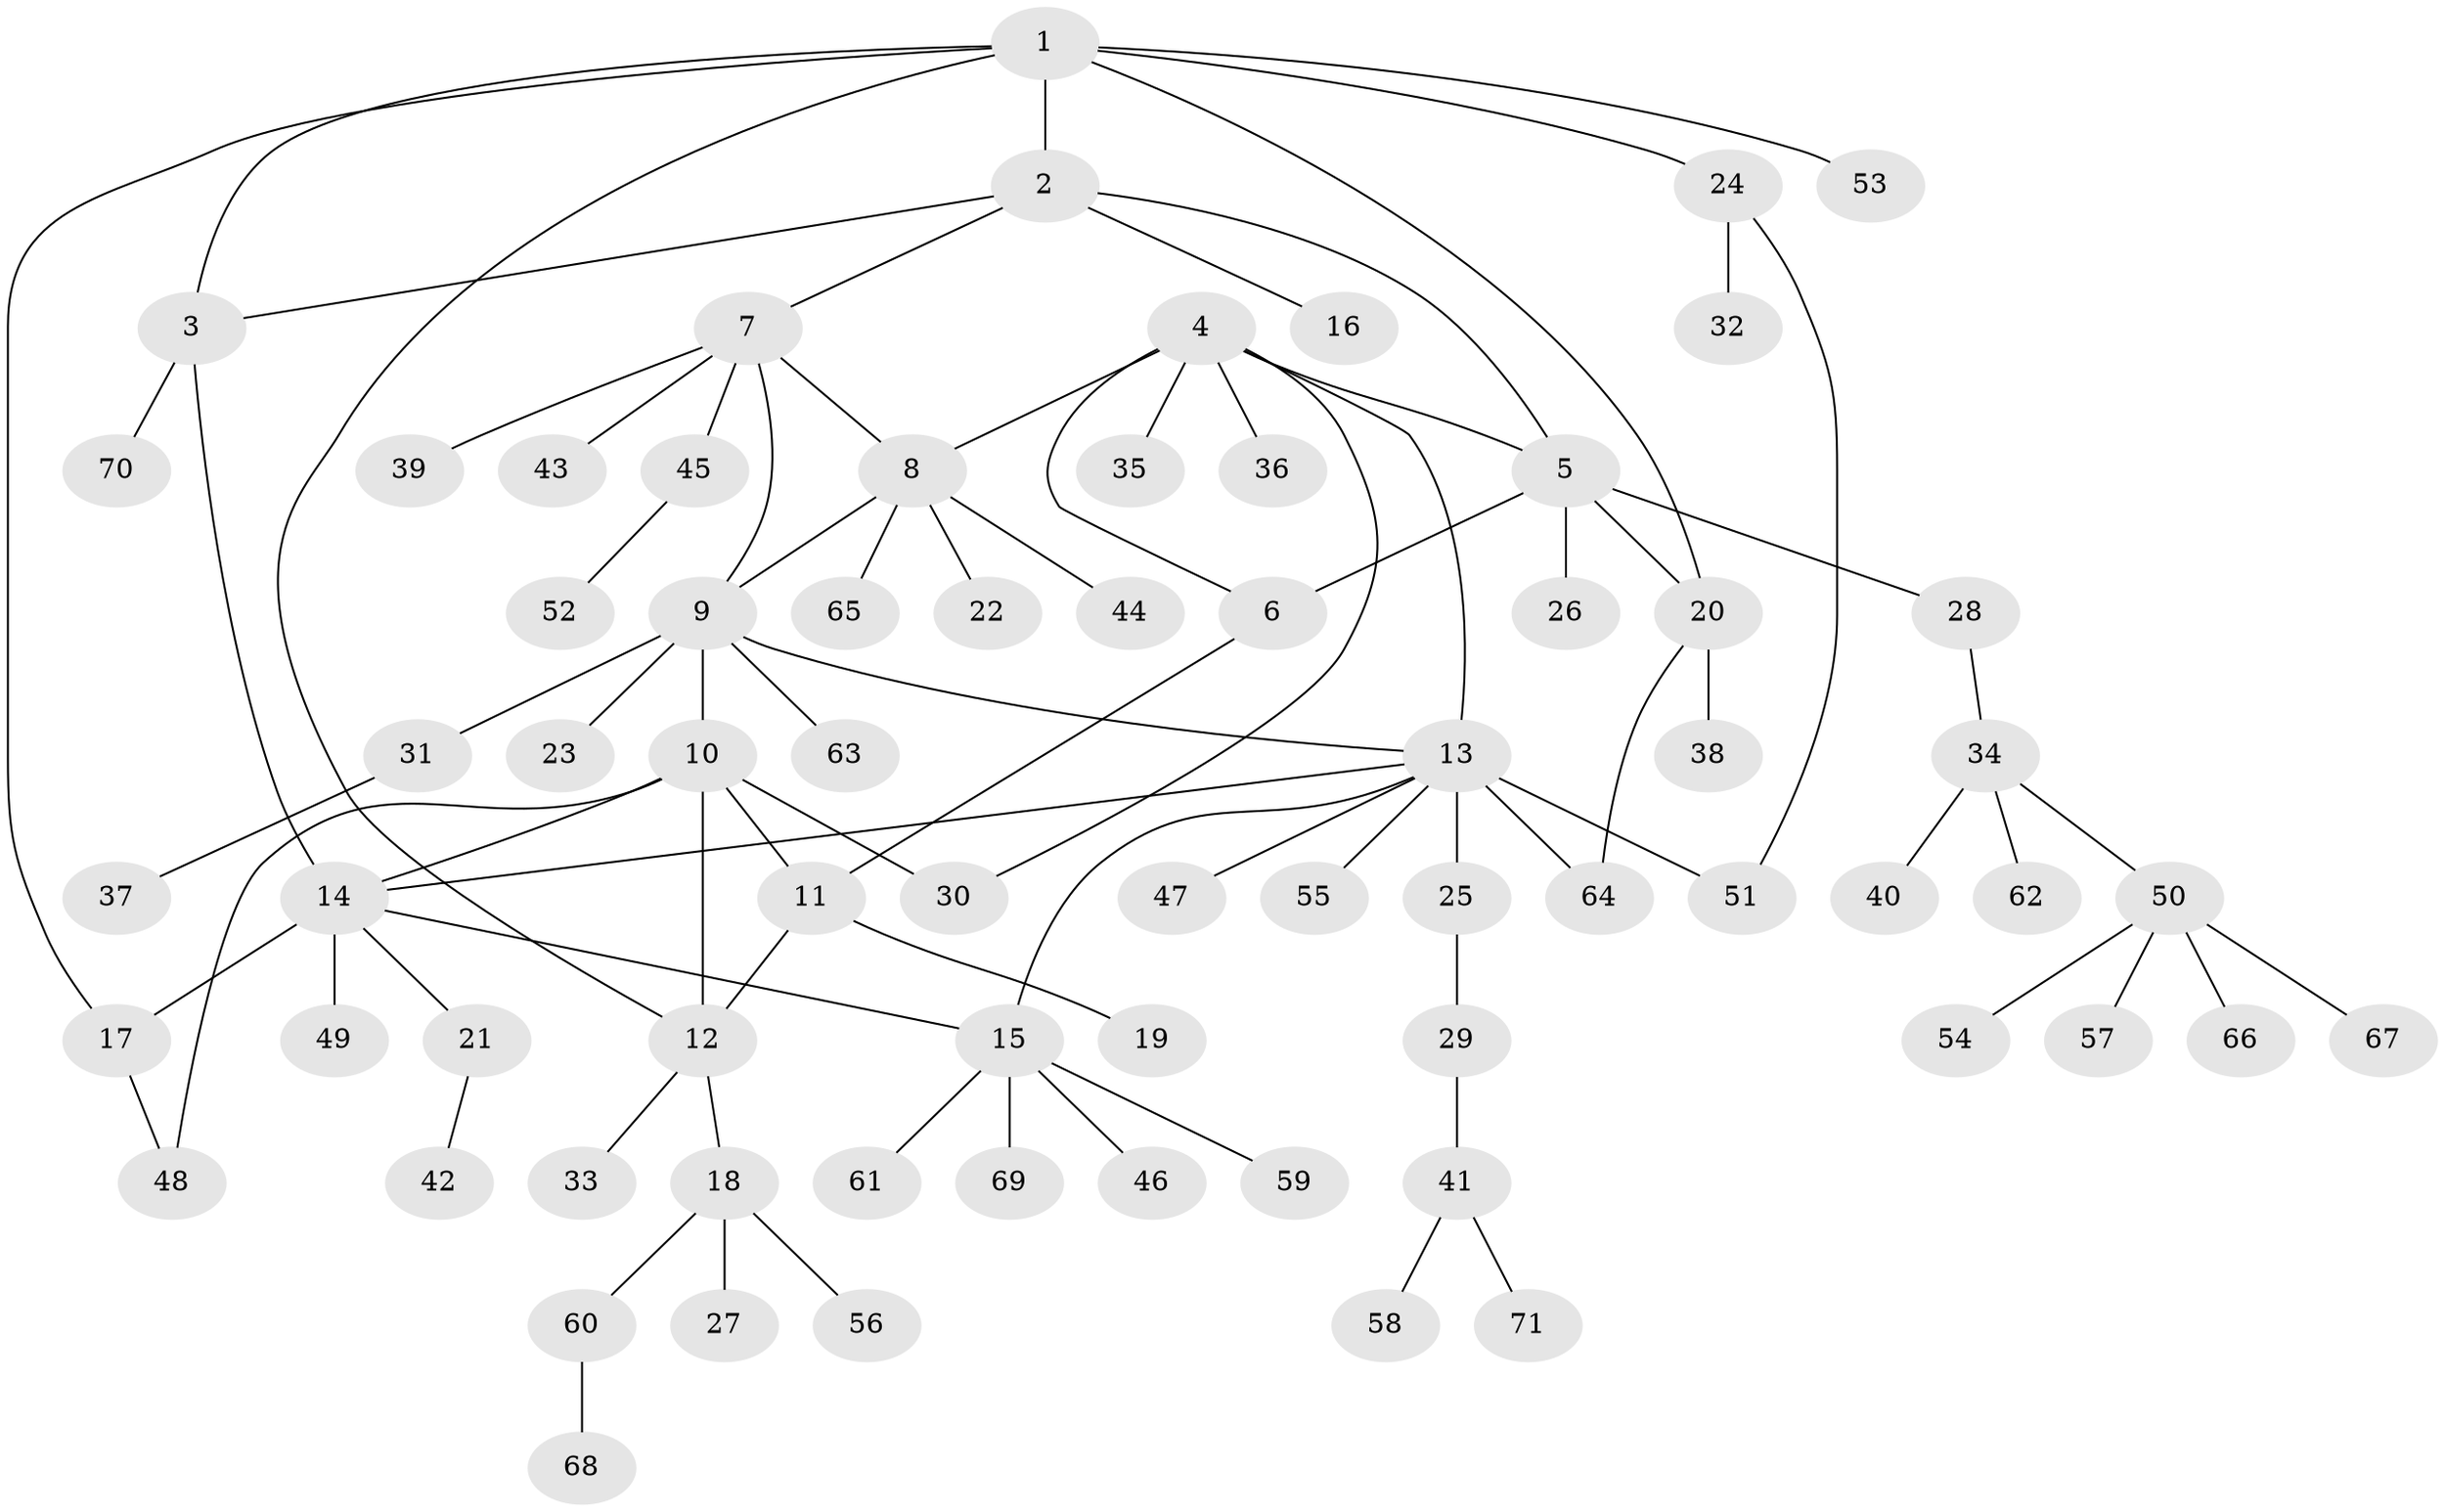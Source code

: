 // Generated by graph-tools (version 1.1) at 2025/50/03/09/25 03:50:33]
// undirected, 71 vertices, 87 edges
graph export_dot {
graph [start="1"]
  node [color=gray90,style=filled];
  1;
  2;
  3;
  4;
  5;
  6;
  7;
  8;
  9;
  10;
  11;
  12;
  13;
  14;
  15;
  16;
  17;
  18;
  19;
  20;
  21;
  22;
  23;
  24;
  25;
  26;
  27;
  28;
  29;
  30;
  31;
  32;
  33;
  34;
  35;
  36;
  37;
  38;
  39;
  40;
  41;
  42;
  43;
  44;
  45;
  46;
  47;
  48;
  49;
  50;
  51;
  52;
  53;
  54;
  55;
  56;
  57;
  58;
  59;
  60;
  61;
  62;
  63;
  64;
  65;
  66;
  67;
  68;
  69;
  70;
  71;
  1 -- 2;
  1 -- 3;
  1 -- 12;
  1 -- 17;
  1 -- 20;
  1 -- 24;
  1 -- 53;
  2 -- 3;
  2 -- 5;
  2 -- 7;
  2 -- 16;
  3 -- 14;
  3 -- 70;
  4 -- 5;
  4 -- 6;
  4 -- 8;
  4 -- 13;
  4 -- 30;
  4 -- 35;
  4 -- 36;
  5 -- 6;
  5 -- 20;
  5 -- 26;
  5 -- 28;
  6 -- 11;
  7 -- 8;
  7 -- 9;
  7 -- 39;
  7 -- 43;
  7 -- 45;
  8 -- 9;
  8 -- 22;
  8 -- 44;
  8 -- 65;
  9 -- 10;
  9 -- 13;
  9 -- 23;
  9 -- 31;
  9 -- 63;
  10 -- 11;
  10 -- 12;
  10 -- 14;
  10 -- 30;
  10 -- 48;
  11 -- 12;
  11 -- 19;
  12 -- 18;
  12 -- 33;
  13 -- 14;
  13 -- 15;
  13 -- 25;
  13 -- 47;
  13 -- 51;
  13 -- 55;
  13 -- 64;
  14 -- 15;
  14 -- 17;
  14 -- 21;
  14 -- 49;
  15 -- 46;
  15 -- 59;
  15 -- 61;
  15 -- 69;
  17 -- 48;
  18 -- 27;
  18 -- 56;
  18 -- 60;
  20 -- 38;
  20 -- 64;
  21 -- 42;
  24 -- 32;
  24 -- 51;
  25 -- 29;
  28 -- 34;
  29 -- 41;
  31 -- 37;
  34 -- 40;
  34 -- 50;
  34 -- 62;
  41 -- 58;
  41 -- 71;
  45 -- 52;
  50 -- 54;
  50 -- 57;
  50 -- 66;
  50 -- 67;
  60 -- 68;
}
